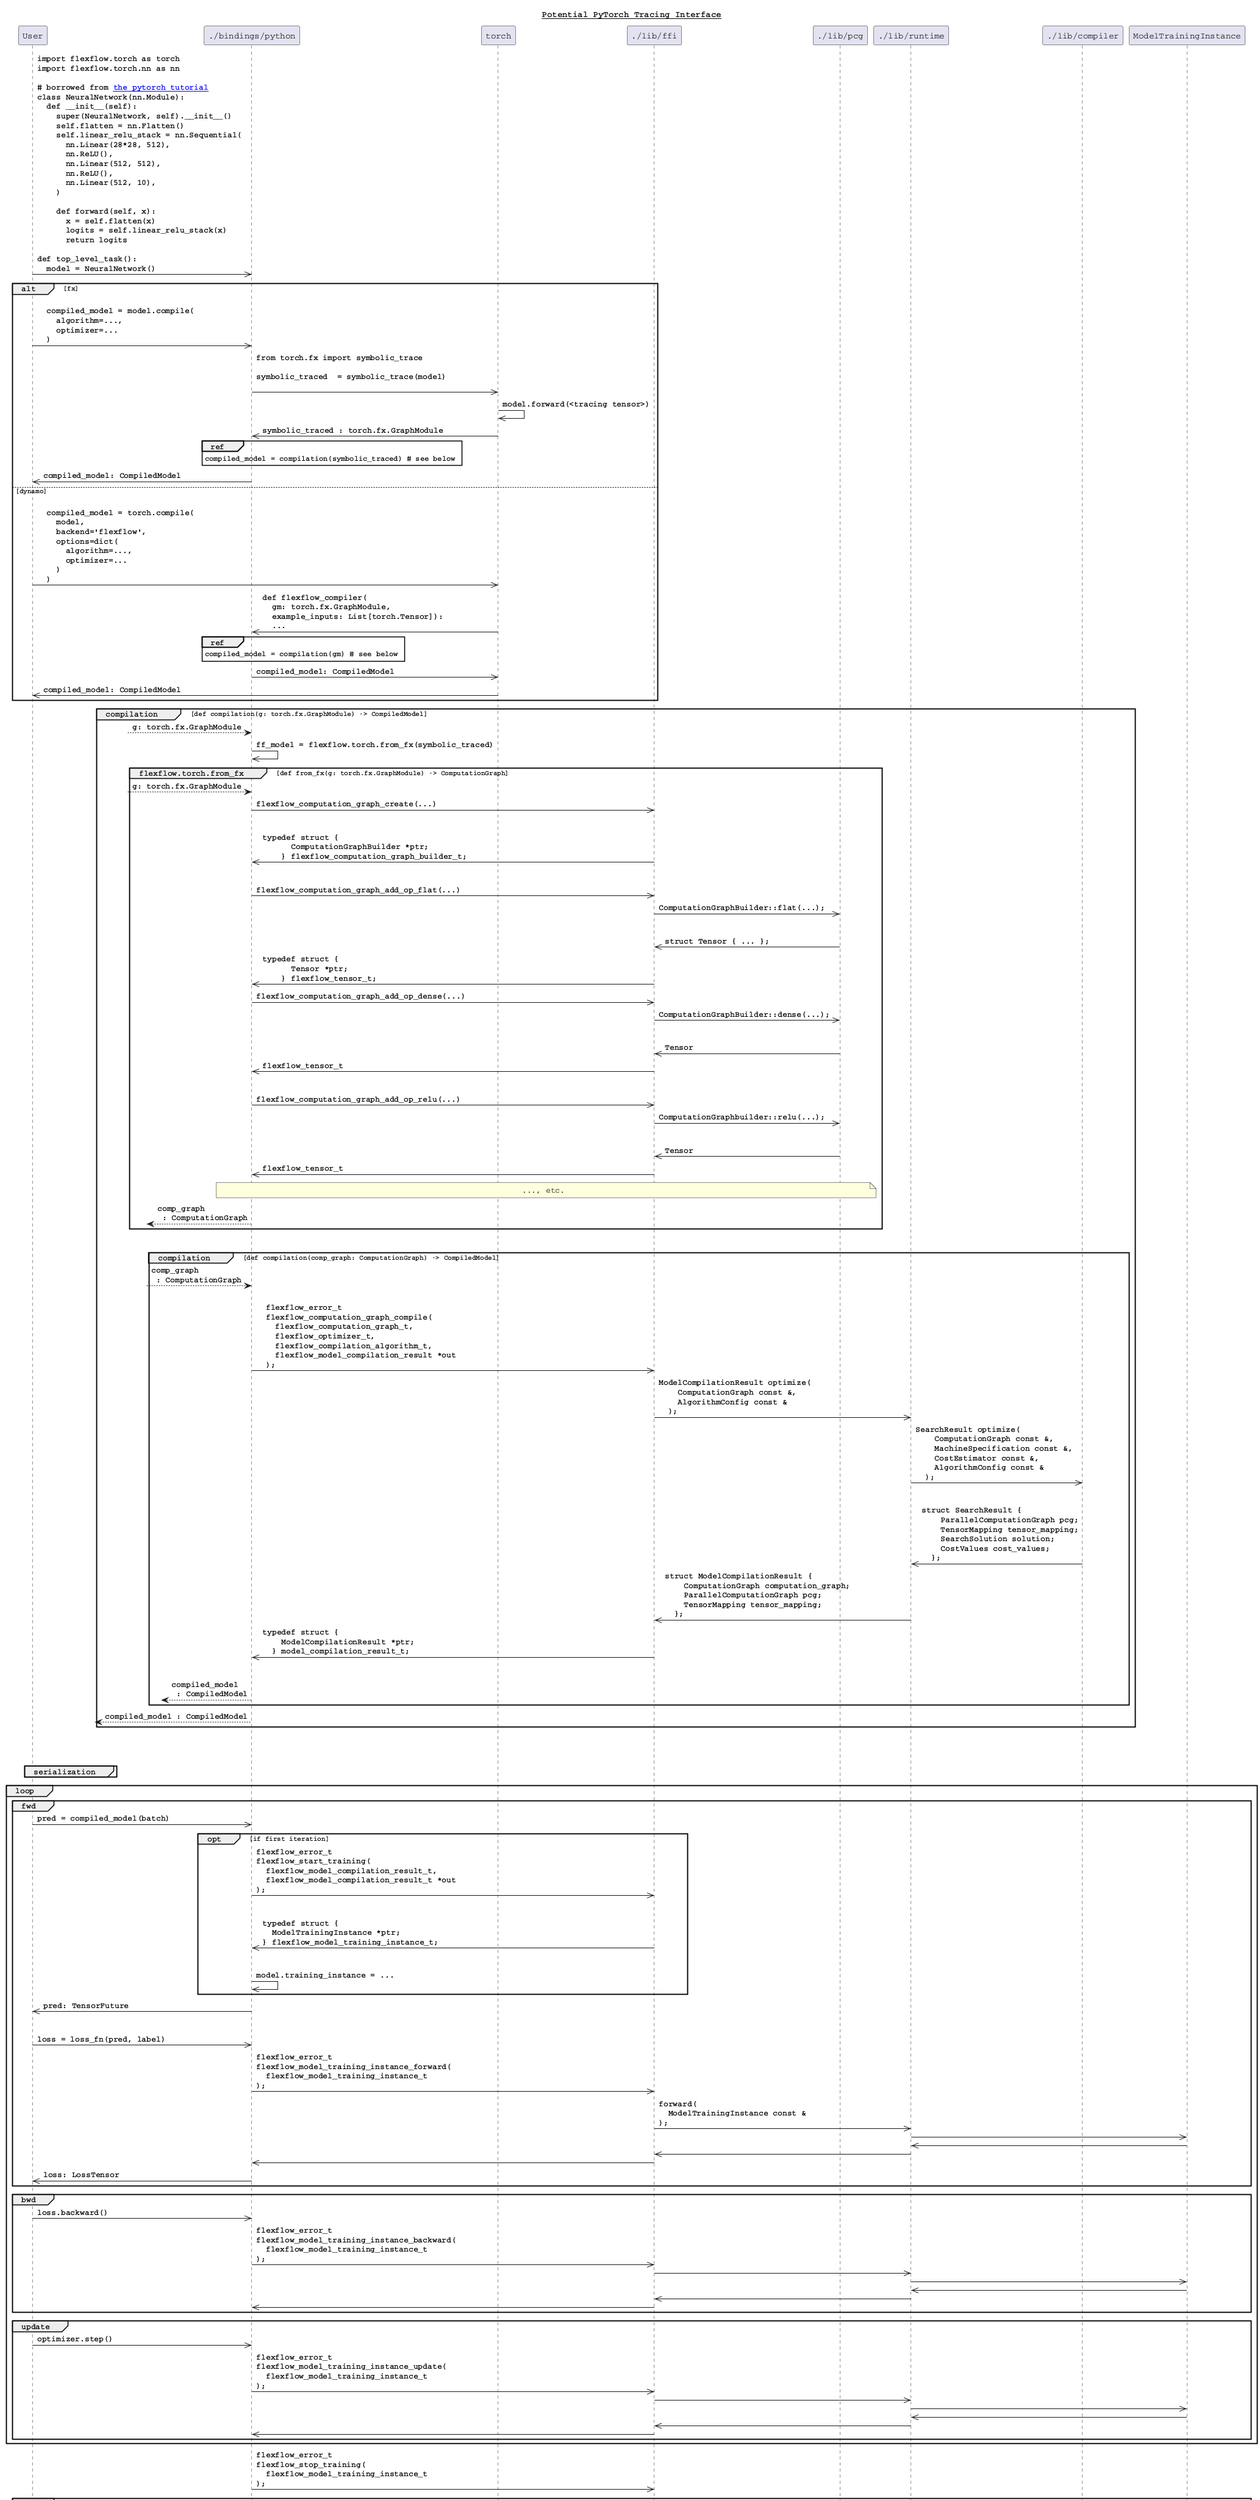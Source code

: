 @startuml pytorch-tracing

title __**Potential PyTorch Tracing Interface**__

skinparam defaultFontName Courier
skinparam defaultFontStyle bold
skinparam arrowFontStyle bold
skinparam responseMessageBelowArrow true
skinparam sequenceMessageAlign left
skinparam sequenceReferenceAlign left
skinparam sequenceReferenceFontStyle bold

participant U as "User"
participant P as "./bindings/python"
participant T as "torch"
participant F as "./lib/ffi"
participant G as "./lib/pcg"
participant R as "./lib/runtime"
participant C as "./lib/compiler"
participant I as "ModelTrainingInstance"

U->>P:\
import flexflow.torch as torch\l\
import flexflow.torch.nn as nn\l\
\l\
~# borrowed from [[https://pytorch.org/tutorials/beginner/basics/optimization_tutorial.html the pytorch tutorial]]\l\
class NeuralNetwork(nn.Module):\l\
  def ~__init__(self):\l\
    super(NeuralNetwork, self).~__init__()\l\
    self.flatten = nn.Flatten()\l\
    self.linear_relu_stack = nn.Sequential(\l\
      nn.Linear(28*28, 512),\l\
      nn.ReLU(),\l\
      nn.Linear(512, 512),\l\
      nn.ReLU(),\l\
      nn.Linear(512, 10),\l\
    )\l\
    \l\
    def forward(self, x):\l\
      x = self.flatten(x)\l\
      logits = self.linear_relu_stack(x)\l\
      return logits\l\
\l\
def top_level_task():\l\
  model = NeuralNetwork()

alt fx
U->>P:\l\
  compiled_model = model.compile(\l\
    algorithm=...,\l\
    optimizer=...\l\
  )

  P->>T:\
from torch.fx import symbolic_trace\l\
\l\
symbolic_traced  = symbolic_trace(model)\l\

  T->>T:\
  model.forward(<tracing tensor>)

  T->>P:\
symbolic_traced : torch.fx.GraphModule

  ref over P 
    compiled_model = compilation(symbolic_traced) # see below 
  end

  P->>U:\
    compiled_model: CompiledModel
else dynamo
  U->>T:\l\
  compiled_model = torch.compile(\l\
    model,\l\
    backend='flexflow',\l\
    options=dict(\l\
      algorithm=...,\l\
      optimizer=...\l\
    )\l\
  )

  T->>P:\
def flexflow_compiler(\l\
  gm: torch.fx.GraphModule,\l\
  example_inputs: List[torch.Tensor]):\l\
  ...

  ref over P 
    compiled_model = compilation(gm) # see below 
  end

  P->>T: compiled_model: CompiledModel

  T->>U:\
  compiled_model: CompiledModel

end

group compilation [def compilation(g: torch.fx.GraphModule) -> CompiledModel]

    ?-->P: g: torch.fx.GraphModule

    P->>P:\
  ff_model = flexflow.torch.from_fx(symbolic_traced)

    group flexflow.torch.from_fx [def from_fx(g: torch.fx.GraphModule) -> ComputationGraph]
      ?-->P: g: torch.fx.GraphModule

      P->>F: flexflow_computation_graph_create(...)
    
      |||

      F->>P:\
    typedef struct {\l\
      ComputationGraphBuilder *ptr;\l\
    } flexflow_computation_graph_builder_t;

      |||

      P->>F: flexflow_computation_graph_add_op_flat(...)

      F->>G:\
    ComputationGraphBuilder::flat(...);

      |||

      G->>F:\
    struct Tensor { ... };

      F->>P:\
    typedef struct {\l\
      Tensor *ptr;\l\
    } flexflow_tensor_t;


      P->>F: flexflow_computation_graph_add_op_dense(...)

      F->>G:\
    ComputationGraphBuilder::dense(...);

      |||

      G->>F: Tensor

      F->>P: flexflow_tensor_t

      |||

      P->>F: flexflow_computation_graph_add_op_relu(...)

      F->>G:\
    ComputationGraphbuilder::relu(...);

      |||

      G->>F: Tensor

      F->>P: flexflow_tensor_t

      note over P, G
        ..., etc.
      end note

      ?<--P: comp_graph\l : ComputationGraph
    end

    |||

  group compilation [def compilation(comp_graph: ComputationGraph) -> CompiledModel]

  ?-->P: comp_graph\l : ComputationGraph

  P->>F:\l\
  flexflow_error_t\l\
  flexflow_computation_graph_compile(\l\
    flexflow_computation_graph_t,\l\
    flexflow_optimizer_t,\l\
    flexflow_compilation_algorithm_t,\l\
    flexflow_model_compilation_result *out\l\
  );

  F->>R:\
  ModelCompilationResult optimize(\l\
    ComputationGraph const &,\l\
    AlgorithmConfig const &\l\
  );

  R->>C:\
  SearchResult optimize(\l\
    ComputationGraph const &,\l\
    MachineSpecification const &,\l\
    CostEstimator const &,\l\
    AlgorithmConfig const &\l\
  );

  |||

  C->>R:\
  struct SearchResult {\l\
    ParallelComputationGraph pcg;\l\
    TensorMapping tensor_mapping;\l\
    SearchSolution solution;\l\
    CostValues cost_values;\l\
  };

  R->>F:\
  struct ModelCompilationResult {\l\
    ComputationGraph computation_graph;\l\
    ParallelComputationGraph pcg;\l\
    TensorMapping tensor_mapping;\l\
  };

  F->>P:\
  typedef struct {\l\
    ModelCompilationResult *ptr;\l\
  } model_compilation_result_t;

  |||

  ?<--P: compiled_model\l : CompiledModel
end

?<--P: compiled_model : CompiledModel

end


|||
|||

group serialization

end

loop 

  group fwd

    U->>P:\
pred = compiled_model(batch)

    opt if first iteration
      P->>F:\
flexflow_error_t\l\
flexflow_start_training(\l\
  flexflow_model_compilation_result_t,\l\
  flexflow_model_compilation_result_t *out\l\
);

      |||

      F->>P:\
typedef struct {\l\
  ModelTrainingInstance *ptr;\l\
} flexflow_model_training_instance_t;

      |||

      P->>P: model.training_instance = ...
    end

    P->>U:\
pred: TensorFuture

    |||

    U->>P:\
loss = loss_fn(pred, label)

    P->>F:\
flexflow_error_t\l\
flexflow_model_training_instance_forward(\l\
  flexflow_model_training_instance_t\l\
);

    F->>R:\
forward(\l\
  ModelTrainingInstance const &\l\
);

    R->>I:

    I->>R:

    R->>F:

    F->>P:

    P->>U:\
loss: LossTensor

  end

  group bwd

  U->>P:\
loss.backward()

  P->>F:\
flexflow_error_t\l\
flexflow_model_training_instance_backward(\l\
  flexflow_model_training_instance_t\l\
);

  F->>R:\

  R->>I:

  I->>R:

  R->>F:

  F->>P:

  end

  group update

  U->>P:\
optimizer.step()

  P->>F:\
flexflow_error_t\l\
flexflow_model_training_instance_update(\l\
  flexflow_model_training_instance_t\l\
);

  F->>R:

  R->>I:

  I->>R:

  R->>F:

  F->>P:

  end
end

P->>F:\
flexflow_error_t\l\
flexflow_stop_training(\l\
  flexflow_model_training_instance_t\l\
);


opt Reading tensor elements
    U->>P: get_tensor
    P->>F:
    F->>R:
    R->>I:
    R->>F:
    F->>P:
    P->>U:
end
opt Writing to tensor elements
    U->>P: set_tensor
    P->>F:
    F->>R: 
    R->>I:
    I->>R:
    R->>F:
    F->>P:
    P->>U:
end

@enduml
